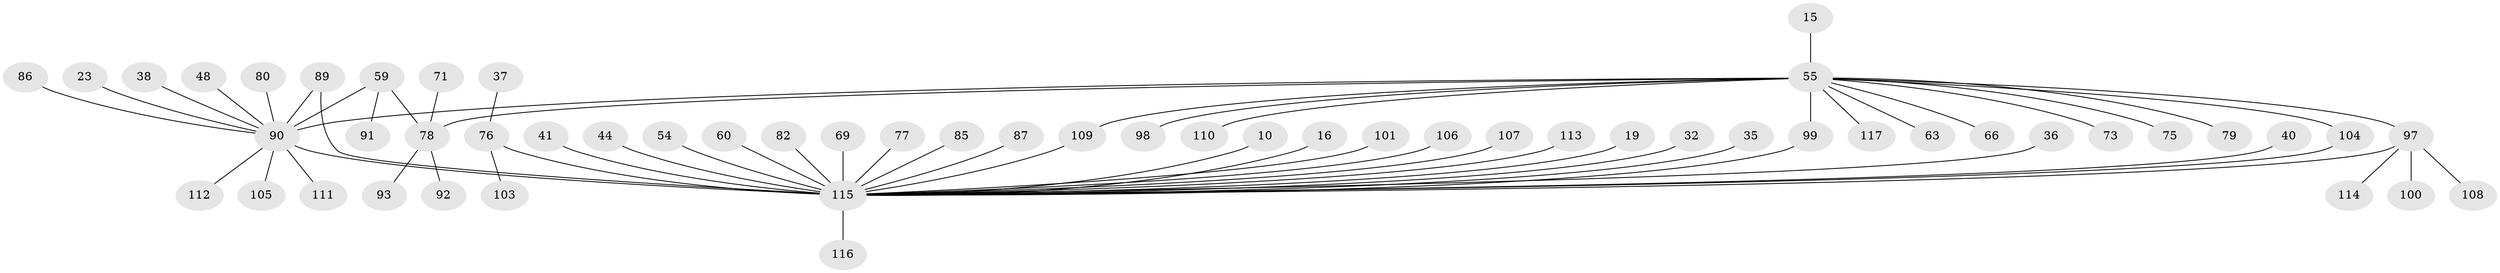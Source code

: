 // original degree distribution, {21: 0.008547008547008548, 14: 0.008547008547008548, 15: 0.008547008547008548, 12: 0.008547008547008548, 3: 0.13675213675213677, 5: 0.042735042735042736, 2: 0.2564102564102564, 1: 0.4358974358974359, 4: 0.05982905982905983, 9: 0.008547008547008548, 7: 0.02564102564102564}
// Generated by graph-tools (version 1.1) at 2025/47/03/09/25 04:47:57]
// undirected, 58 vertices, 63 edges
graph export_dot {
graph [start="1"]
  node [color=gray90,style=filled];
  10;
  15;
  16;
  19;
  23;
  32;
  35;
  36;
  37;
  38 [super="+9"];
  40;
  41;
  44 [super="+34"];
  48;
  54;
  55 [super="+22+21+4+52"];
  59 [super="+42"];
  60 [super="+17"];
  63;
  66 [super="+56"];
  69;
  71;
  73;
  75;
  76 [super="+29"];
  77;
  78 [super="+47"];
  79;
  80;
  82;
  85 [super="+67"];
  86;
  87;
  89 [super="+6+84+58+53+70+45+68"];
  90 [super="+61+81+64+74"];
  91;
  92;
  93 [super="+65"];
  97 [super="+33+62+96"];
  98;
  99 [super="+94"];
  100;
  101;
  103;
  104 [super="+102"];
  105;
  106;
  107;
  108;
  109 [super="+13"];
  110;
  111;
  112;
  113 [super="+46"];
  114;
  115 [super="+43+31"];
  116;
  117;
  10 -- 115;
  15 -- 55;
  16 -- 115;
  19 -- 115;
  23 -- 90;
  32 -- 115;
  35 -- 115;
  36 -- 115;
  37 -- 76;
  38 -- 90;
  40 -- 115;
  41 -- 115;
  44 -- 115;
  48 -- 90;
  54 -- 115;
  55 -- 117;
  55 -- 63;
  55 -- 79;
  55 -- 110;
  55 -- 75;
  55 -- 78 [weight=3];
  55 -- 97 [weight=3];
  55 -- 98;
  55 -- 73;
  55 -- 109;
  55 -- 104;
  55 -- 66;
  55 -- 90 [weight=3];
  55 -- 99 [weight=2];
  59 -- 78;
  59 -- 90 [weight=3];
  59 -- 91;
  60 -- 115;
  69 -- 115;
  71 -- 78;
  76 -- 103;
  76 -- 115 [weight=4];
  77 -- 115;
  78 -- 92;
  78 -- 93;
  80 -- 90;
  82 -- 115 [weight=2];
  85 -- 115;
  86 -- 90;
  87 -- 115;
  89 -- 115 [weight=3];
  89 -- 90;
  90 -- 105;
  90 -- 115 [weight=8];
  90 -- 111;
  90 -- 112;
  97 -- 114;
  97 -- 115 [weight=2];
  97 -- 100;
  97 -- 108;
  99 -- 115;
  101 -- 115;
  104 -- 115;
  106 -- 115;
  107 -- 115;
  109 -- 115;
  113 -- 115 [weight=3];
  115 -- 116;
}
